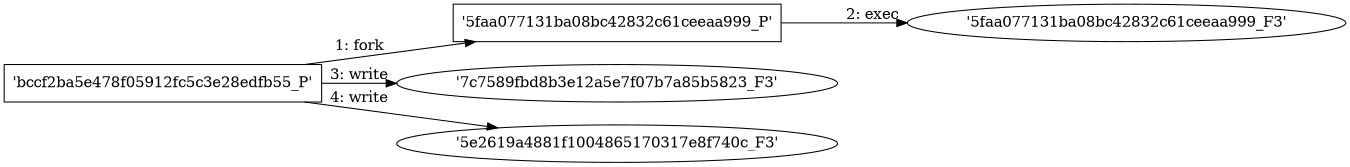 digraph "D:\Learning\Paper\apt\基于CTI的攻击预警\Dataset\攻击图\ASGfromALLCTI\Locky malware, lucky to avoid it.dot" {
rankdir="LR"
size="9"
fixedsize="false"
splines="true"
nodesep=0.3
ranksep=0
fontsize=10
overlap="scalexy"
engine= "neato"
	"'bccf2ba5e478f05912fc5c3e28edfb55_P'" [node_type=Process shape=box]
	"'5faa077131ba08bc42832c61ceeaa999_P'" [node_type=Process shape=box]
	"'bccf2ba5e478f05912fc5c3e28edfb55_P'" -> "'5faa077131ba08bc42832c61ceeaa999_P'" [label="1: fork"]
	"'5faa077131ba08bc42832c61ceeaa999_P'" [node_type=Process shape=box]
	"'5faa077131ba08bc42832c61ceeaa999_F3'" [node_type=File shape=ellipse]
	"'5faa077131ba08bc42832c61ceeaa999_P'" -> "'5faa077131ba08bc42832c61ceeaa999_F3'" [label="2: exec"]
	"'7c7589fbd8b3e12a5e7f07b7a85b5823_F3'" [node_type=file shape=ellipse]
	"'bccf2ba5e478f05912fc5c3e28edfb55_P'" [node_type=Process shape=box]
	"'bccf2ba5e478f05912fc5c3e28edfb55_P'" -> "'7c7589fbd8b3e12a5e7f07b7a85b5823_F3'" [label="3: write"]
	"'5e2619a4881f1004865170317e8f740c_F3'" [node_type=file shape=ellipse]
	"'bccf2ba5e478f05912fc5c3e28edfb55_P'" [node_type=Process shape=box]
	"'bccf2ba5e478f05912fc5c3e28edfb55_P'" -> "'5e2619a4881f1004865170317e8f740c_F3'" [label="4: write"]
}
